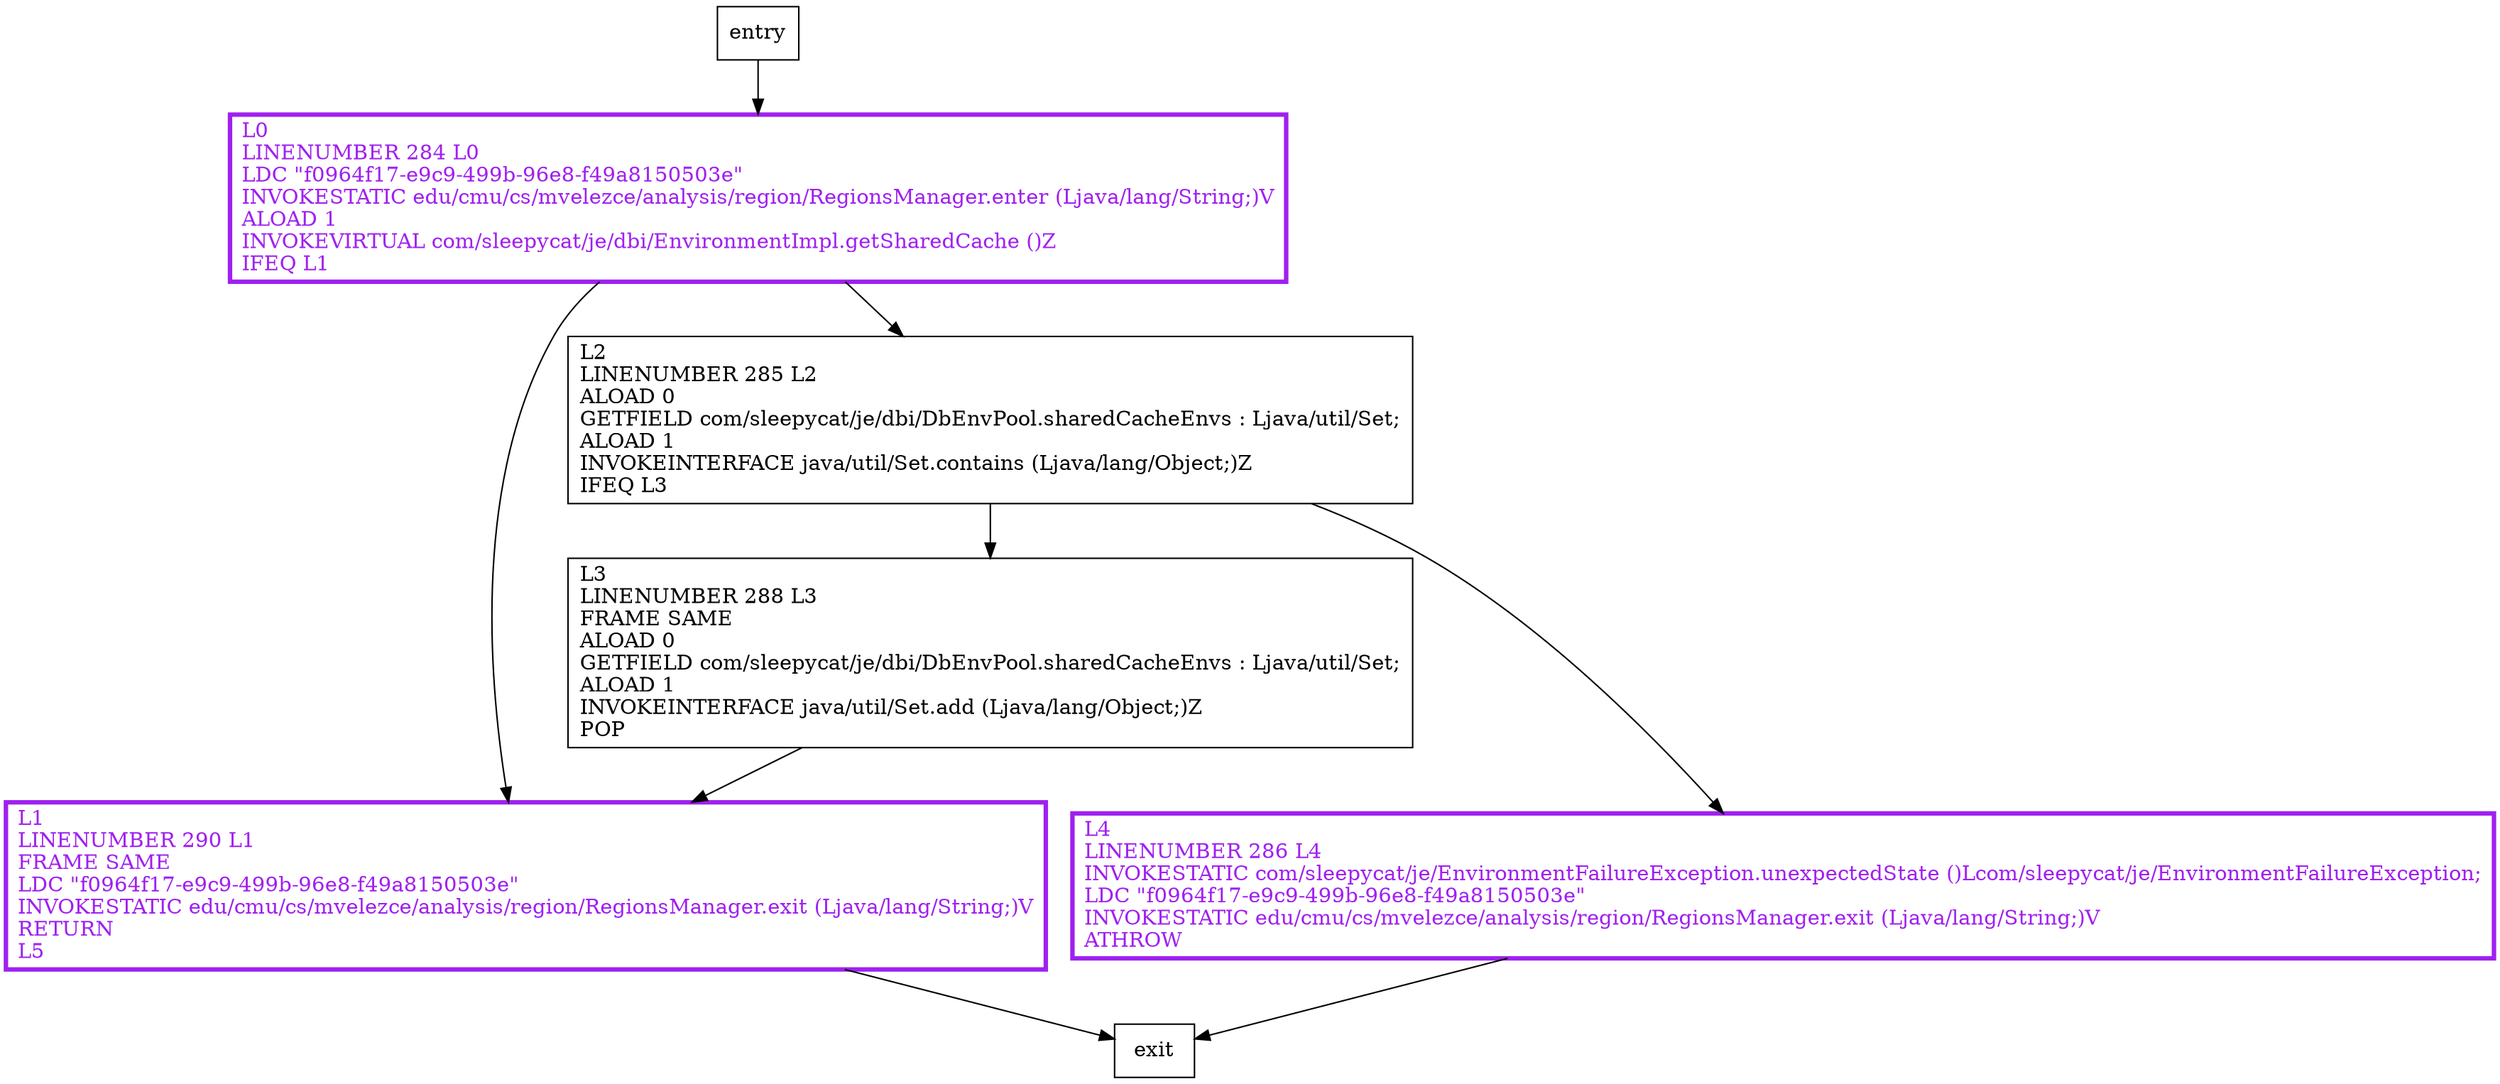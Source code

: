 digraph addToSharedCacheEnvs {
node [shape=record];
1609032508 [label="L3\lLINENUMBER 288 L3\lFRAME SAME\lALOAD 0\lGETFIELD com/sleepycat/je/dbi/DbEnvPool.sharedCacheEnvs : Ljava/util/Set;\lALOAD 1\lINVOKEINTERFACE java/util/Set.add (Ljava/lang/Object;)Z\lPOP\l"];
1768015652 [label="L0\lLINENUMBER 284 L0\lLDC \"f0964f17-e9c9-499b-96e8-f49a8150503e\"\lINVOKESTATIC edu/cmu/cs/mvelezce/analysis/region/RegionsManager.enter (Ljava/lang/String;)V\lALOAD 1\lINVOKEVIRTUAL com/sleepycat/je/dbi/EnvironmentImpl.getSharedCache ()Z\lIFEQ L1\l"];
953698051 [label="L4\lLINENUMBER 286 L4\lINVOKESTATIC com/sleepycat/je/EnvironmentFailureException.unexpectedState ()Lcom/sleepycat/je/EnvironmentFailureException;\lLDC \"f0964f17-e9c9-499b-96e8-f49a8150503e\"\lINVOKESTATIC edu/cmu/cs/mvelezce/analysis/region/RegionsManager.exit (Ljava/lang/String;)V\lATHROW\l"];
732460853 [label="L1\lLINENUMBER 290 L1\lFRAME SAME\lLDC \"f0964f17-e9c9-499b-96e8-f49a8150503e\"\lINVOKESTATIC edu/cmu/cs/mvelezce/analysis/region/RegionsManager.exit (Ljava/lang/String;)V\lRETURN\lL5\l"];
1800880752 [label="L2\lLINENUMBER 285 L2\lALOAD 0\lGETFIELD com/sleepycat/je/dbi/DbEnvPool.sharedCacheEnvs : Ljava/util/Set;\lALOAD 1\lINVOKEINTERFACE java/util/Set.contains (Ljava/lang/Object;)Z\lIFEQ L3\l"];
entry;
exit;
entry -> 1768015652;
1609032508 -> 732460853;
1768015652 -> 732460853;
1768015652 -> 1800880752;
953698051 -> exit;
732460853 -> exit;
1800880752 -> 1609032508;
1800880752 -> 953698051;
1768015652[fontcolor="purple", penwidth=3, color="purple"];
953698051[fontcolor="purple", penwidth=3, color="purple"];
732460853[fontcolor="purple", penwidth=3, color="purple"];
}
